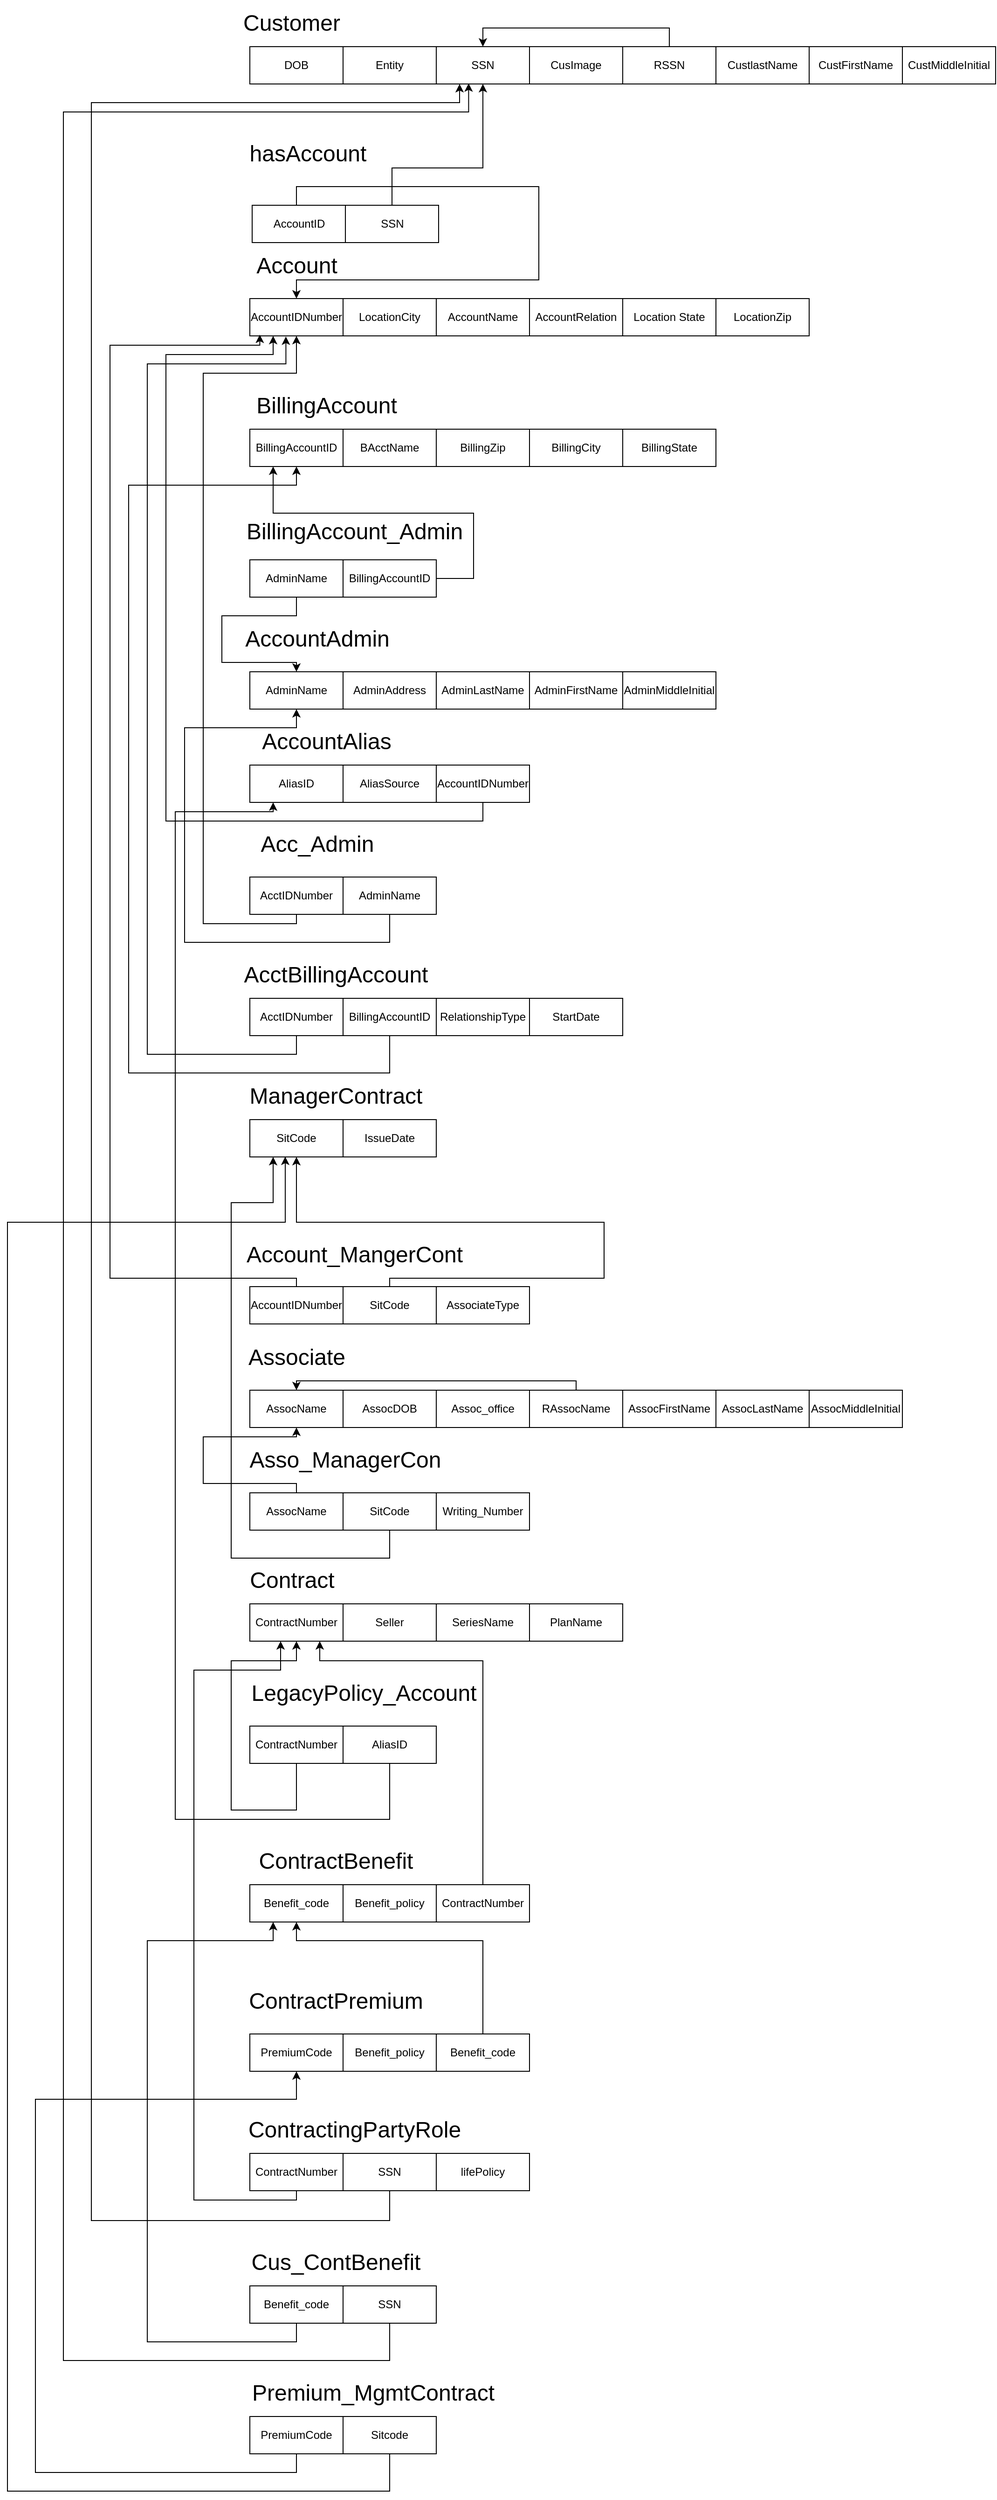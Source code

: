 <mxfile version="22.0.3" type="device">
  <diagram name="第 1 页" id="j1uCAWgU_qZbSqcO1avt">
    <mxGraphModel dx="2288" dy="823" grid="1" gridSize="10" guides="1" tooltips="1" connect="1" arrows="1" fold="1" page="1" pageScale="1" pageWidth="827" pageHeight="1169" math="0" shadow="0">
      <root>
        <mxCell id="0" />
        <mxCell id="1" parent="0" />
        <mxCell id="qZzi_SCzW3qL0KnUVAnv-3" value="DOB" style="whiteSpace=wrap;html=1;align=center;" parent="1" vertex="1">
          <mxGeometry x="70" y="90" width="100" height="40" as="geometry" />
        </mxCell>
        <mxCell id="qZzi_SCzW3qL0KnUVAnv-4" value="Entity" style="whiteSpace=wrap;html=1;align=center;" parent="1" vertex="1">
          <mxGeometry x="170" y="90" width="100" height="40" as="geometry" />
        </mxCell>
        <mxCell id="qZzi_SCzW3qL0KnUVAnv-6" value="SSN" style="whiteSpace=wrap;html=1;align=center;" parent="1" vertex="1">
          <mxGeometry x="270" y="90" width="100" height="40" as="geometry" />
        </mxCell>
        <mxCell id="qZzi_SCzW3qL0KnUVAnv-7" value="CusImage" style="whiteSpace=wrap;html=1;align=center;" parent="1" vertex="1">
          <mxGeometry x="370" y="90" width="100" height="40" as="geometry" />
        </mxCell>
        <mxCell id="qZzi_SCzW3qL0KnUVAnv-16" style="edgeStyle=orthogonalEdgeStyle;rounded=0;orthogonalLoop=1;jettySize=auto;html=1;exitX=0.5;exitY=0;exitDx=0;exitDy=0;entryX=0.5;entryY=0;entryDx=0;entryDy=0;" parent="1" source="qZzi_SCzW3qL0KnUVAnv-8" target="qZzi_SCzW3qL0KnUVAnv-6" edge="1">
          <mxGeometry relative="1" as="geometry" />
        </mxCell>
        <mxCell id="qZzi_SCzW3qL0KnUVAnv-8" value="RSSN" style="whiteSpace=wrap;html=1;align=center;" parent="1" vertex="1">
          <mxGeometry x="470" y="90" width="100" height="40" as="geometry" />
        </mxCell>
        <mxCell id="qZzi_SCzW3qL0KnUVAnv-9" value="AccountIDNumber" style="whiteSpace=wrap;html=1;align=center;" parent="1" vertex="1">
          <mxGeometry x="70" y="360" width="100" height="40" as="geometry" />
        </mxCell>
        <mxCell id="qZzi_SCzW3qL0KnUVAnv-11" value="LocationCity" style="whiteSpace=wrap;html=1;align=center;" parent="1" vertex="1">
          <mxGeometry x="170" y="360" width="100" height="40" as="geometry" />
        </mxCell>
        <mxCell id="qZzi_SCzW3qL0KnUVAnv-12" value="AccountName" style="whiteSpace=wrap;html=1;align=center;" parent="1" vertex="1">
          <mxGeometry x="270" y="360" width="100" height="40" as="geometry" />
        </mxCell>
        <mxCell id="qZzi_SCzW3qL0KnUVAnv-13" value="AccountRelation" style="whiteSpace=wrap;html=1;align=center;" parent="1" vertex="1">
          <mxGeometry x="370" y="360" width="100" height="40" as="geometry" />
        </mxCell>
        <mxCell id="qZzi_SCzW3qL0KnUVAnv-17" style="edgeStyle=orthogonalEdgeStyle;rounded=0;orthogonalLoop=1;jettySize=auto;html=1;exitX=0.5;exitY=0;exitDx=0;exitDy=0;entryX=0.5;entryY=0;entryDx=0;entryDy=0;" parent="1" source="qZzi_SCzW3qL0KnUVAnv-14" target="qZzi_SCzW3qL0KnUVAnv-9" edge="1">
          <mxGeometry relative="1" as="geometry">
            <Array as="points">
              <mxPoint x="120" y="260" />
              <mxPoint x="120" y="240" />
              <mxPoint x="380" y="240" />
              <mxPoint x="380" y="340" />
              <mxPoint x="120" y="340" />
            </Array>
          </mxGeometry>
        </mxCell>
        <mxCell id="qZzi_SCzW3qL0KnUVAnv-14" value="AccountID" style="whiteSpace=wrap;html=1;align=center;" parent="1" vertex="1">
          <mxGeometry x="72.5" y="260" width="100" height="40" as="geometry" />
        </mxCell>
        <mxCell id="qZzi_SCzW3qL0KnUVAnv-18" style="edgeStyle=orthogonalEdgeStyle;rounded=0;orthogonalLoop=1;jettySize=auto;html=1;exitX=0.5;exitY=0;exitDx=0;exitDy=0;entryX=0.5;entryY=1;entryDx=0;entryDy=0;" parent="1" source="qZzi_SCzW3qL0KnUVAnv-15" target="qZzi_SCzW3qL0KnUVAnv-6" edge="1">
          <mxGeometry relative="1" as="geometry">
            <Array as="points">
              <mxPoint x="223" y="220" />
              <mxPoint x="320" y="220" />
            </Array>
          </mxGeometry>
        </mxCell>
        <mxCell id="qZzi_SCzW3qL0KnUVAnv-15" value="SSN" style="whiteSpace=wrap;html=1;align=center;" parent="1" vertex="1">
          <mxGeometry x="172.5" y="260" width="100" height="40" as="geometry" />
        </mxCell>
        <mxCell id="qZzi_SCzW3qL0KnUVAnv-19" value="BillingAccountID" style="whiteSpace=wrap;html=1;align=center;" parent="1" vertex="1">
          <mxGeometry x="70" y="500" width="100" height="40" as="geometry" />
        </mxCell>
        <mxCell id="qZzi_SCzW3qL0KnUVAnv-20" value="BAcctName" style="whiteSpace=wrap;html=1;align=center;" parent="1" vertex="1">
          <mxGeometry x="170" y="500" width="100" height="40" as="geometry" />
        </mxCell>
        <mxCell id="qZzi_SCzW3qL0KnUVAnv-21" value="BillingZip" style="whiteSpace=wrap;html=1;align=center;" parent="1" vertex="1">
          <mxGeometry x="270" y="500" width="100" height="40" as="geometry" />
        </mxCell>
        <mxCell id="qZzi_SCzW3qL0KnUVAnv-22" value="AdminName" style="whiteSpace=wrap;html=1;align=center;" parent="1" vertex="1">
          <mxGeometry x="70" y="760" width="100" height="40" as="geometry" />
        </mxCell>
        <mxCell id="qZzi_SCzW3qL0KnUVAnv-23" value="AdminAddress" style="whiteSpace=wrap;html=1;align=center;" parent="1" vertex="1">
          <mxGeometry x="170" y="760" width="100" height="40" as="geometry" />
        </mxCell>
        <mxCell id="qZzi_SCzW3qL0KnUVAnv-24" value="AliasID" style="whiteSpace=wrap;html=1;align=center;" parent="1" vertex="1">
          <mxGeometry x="70" y="860" width="100" height="40" as="geometry" />
        </mxCell>
        <mxCell id="qZzi_SCzW3qL0KnUVAnv-25" value="AliasSource" style="whiteSpace=wrap;html=1;align=center;" parent="1" vertex="1">
          <mxGeometry x="170" y="860" width="100" height="40" as="geometry" />
        </mxCell>
        <mxCell id="qZzi_SCzW3qL0KnUVAnv-28" style="edgeStyle=orthogonalEdgeStyle;rounded=0;orthogonalLoop=1;jettySize=auto;html=1;exitX=0.5;exitY=1;exitDx=0;exitDy=0;entryX=0.5;entryY=1;entryDx=0;entryDy=0;" parent="1" source="qZzi_SCzW3qL0KnUVAnv-26" target="qZzi_SCzW3qL0KnUVAnv-9" edge="1">
          <mxGeometry relative="1" as="geometry">
            <Array as="points">
              <mxPoint x="120" y="1030" />
              <mxPoint x="20" y="1030" />
              <mxPoint x="20" y="440" />
              <mxPoint x="120" y="440" />
            </Array>
          </mxGeometry>
        </mxCell>
        <mxCell id="qZzi_SCzW3qL0KnUVAnv-26" value="AcctIDNumber" style="whiteSpace=wrap;html=1;align=center;" parent="1" vertex="1">
          <mxGeometry x="70" y="980" width="100" height="40" as="geometry" />
        </mxCell>
        <mxCell id="qZzi_SCzW3qL0KnUVAnv-29" style="edgeStyle=orthogonalEdgeStyle;rounded=0;orthogonalLoop=1;jettySize=auto;html=1;exitX=0.5;exitY=1;exitDx=0;exitDy=0;entryX=0.5;entryY=1;entryDx=0;entryDy=0;" parent="1" source="qZzi_SCzW3qL0KnUVAnv-27" target="qZzi_SCzW3qL0KnUVAnv-22" edge="1">
          <mxGeometry relative="1" as="geometry">
            <Array as="points">
              <mxPoint x="220" y="1050" />
              <mxPoint y="1050" />
              <mxPoint y="820" />
              <mxPoint x="120" y="820" />
            </Array>
          </mxGeometry>
        </mxCell>
        <mxCell id="qZzi_SCzW3qL0KnUVAnv-27" value="AdminName" style="whiteSpace=wrap;html=1;align=center;" parent="1" vertex="1">
          <mxGeometry x="170" y="980" width="100" height="40" as="geometry" />
        </mxCell>
        <mxCell id="qZzi_SCzW3qL0KnUVAnv-31" style="edgeStyle=orthogonalEdgeStyle;rounded=0;orthogonalLoop=1;jettySize=auto;html=1;exitX=0.5;exitY=1;exitDx=0;exitDy=0;entryX=0.25;entryY=1;entryDx=0;entryDy=0;" parent="1" source="qZzi_SCzW3qL0KnUVAnv-30" target="qZzi_SCzW3qL0KnUVAnv-9" edge="1">
          <mxGeometry relative="1" as="geometry">
            <mxPoint x="205" y="820" as="sourcePoint" />
            <mxPoint x="-20" y="400" as="targetPoint" />
            <Array as="points">
              <mxPoint x="320" y="920" />
              <mxPoint x="-20" y="920" />
              <mxPoint x="-20" y="420" />
              <mxPoint x="95" y="420" />
            </Array>
          </mxGeometry>
        </mxCell>
        <mxCell id="qZzi_SCzW3qL0KnUVAnv-30" value="AccountIDNumber" style="whiteSpace=wrap;html=1;align=center;" parent="1" vertex="1">
          <mxGeometry x="270" y="860" width="100" height="40" as="geometry" />
        </mxCell>
        <mxCell id="qZzi_SCzW3qL0KnUVAnv-32" value="AcctIDNumber" style="whiteSpace=wrap;html=1;align=center;" parent="1" vertex="1">
          <mxGeometry x="70" y="1110" width="100" height="40" as="geometry" />
        </mxCell>
        <mxCell id="qZzi_SCzW3qL0KnUVAnv-35" style="edgeStyle=orthogonalEdgeStyle;rounded=0;orthogonalLoop=1;jettySize=auto;html=1;exitX=0.5;exitY=1;exitDx=0;exitDy=0;entryX=0.5;entryY=1;entryDx=0;entryDy=0;" parent="1" source="qZzi_SCzW3qL0KnUVAnv-33" target="qZzi_SCzW3qL0KnUVAnv-19" edge="1">
          <mxGeometry relative="1" as="geometry">
            <Array as="points">
              <mxPoint x="220" y="1190" />
              <mxPoint x="-60" y="1190" />
              <mxPoint x="-60" y="560" />
              <mxPoint x="120" y="560" />
            </Array>
          </mxGeometry>
        </mxCell>
        <mxCell id="qZzi_SCzW3qL0KnUVAnv-33" value="BillingAccountID" style="whiteSpace=wrap;html=1;align=center;" parent="1" vertex="1">
          <mxGeometry x="170" y="1110" width="100" height="40" as="geometry" />
        </mxCell>
        <mxCell id="qZzi_SCzW3qL0KnUVAnv-34" style="edgeStyle=orthogonalEdgeStyle;rounded=0;orthogonalLoop=1;jettySize=auto;html=1;exitX=0.5;exitY=1;exitDx=0;exitDy=0;entryX=0.387;entryY=1.017;entryDx=0;entryDy=0;entryPerimeter=0;" parent="1" source="qZzi_SCzW3qL0KnUVAnv-32" target="qZzi_SCzW3qL0KnUVAnv-9" edge="1">
          <mxGeometry relative="1" as="geometry">
            <Array as="points">
              <mxPoint x="120" y="1170" />
              <mxPoint x="-40" y="1170" />
              <mxPoint x="-40" y="430" />
              <mxPoint x="109" y="430" />
            </Array>
          </mxGeometry>
        </mxCell>
        <mxCell id="qZzi_SCzW3qL0KnUVAnv-36" value="SitCode" style="whiteSpace=wrap;html=1;align=center;" parent="1" vertex="1">
          <mxGeometry x="70" y="1240" width="100" height="40" as="geometry" />
        </mxCell>
        <mxCell id="qZzi_SCzW3qL0KnUVAnv-37" value="IssueDate" style="whiteSpace=wrap;html=1;align=center;" parent="1" vertex="1">
          <mxGeometry x="170" y="1240" width="100" height="40" as="geometry" />
        </mxCell>
        <mxCell id="qZzi_SCzW3qL0KnUVAnv-38" value="RelationshipType" style="whiteSpace=wrap;html=1;align=center;" parent="1" vertex="1">
          <mxGeometry x="270" y="1110" width="100" height="40" as="geometry" />
        </mxCell>
        <mxCell id="qZzi_SCzW3qL0KnUVAnv-39" value="StartDate" style="whiteSpace=wrap;html=1;align=center;" parent="1" vertex="1">
          <mxGeometry x="370" y="1110" width="100" height="40" as="geometry" />
        </mxCell>
        <mxCell id="qZzi_SCzW3qL0KnUVAnv-40" value="AccountIDNumber" style="whiteSpace=wrap;html=1;align=center;" parent="1" vertex="1">
          <mxGeometry x="70" y="1419" width="100" height="40" as="geometry" />
        </mxCell>
        <mxCell id="qZzi_SCzW3qL0KnUVAnv-42" style="edgeStyle=orthogonalEdgeStyle;rounded=0;orthogonalLoop=1;jettySize=auto;html=1;exitX=0.5;exitY=0;exitDx=0;exitDy=0;entryX=0.5;entryY=1;entryDx=0;entryDy=0;" parent="1" source="qZzi_SCzW3qL0KnUVAnv-41" target="qZzi_SCzW3qL0KnUVAnv-36" edge="1">
          <mxGeometry relative="1" as="geometry">
            <Array as="points">
              <mxPoint x="220" y="1410" />
              <mxPoint x="450" y="1410" />
              <mxPoint x="450" y="1350" />
              <mxPoint x="120" y="1350" />
            </Array>
          </mxGeometry>
        </mxCell>
        <mxCell id="qZzi_SCzW3qL0KnUVAnv-41" value="SitCode" style="whiteSpace=wrap;html=1;align=center;" parent="1" vertex="1">
          <mxGeometry x="170" y="1419" width="100" height="40" as="geometry" />
        </mxCell>
        <mxCell id="qZzi_SCzW3qL0KnUVAnv-45" style="edgeStyle=orthogonalEdgeStyle;rounded=0;orthogonalLoop=1;jettySize=auto;html=1;exitX=0.5;exitY=0;exitDx=0;exitDy=0;entryX=0.107;entryY=0.967;entryDx=0;entryDy=0;entryPerimeter=0;" parent="1" source="qZzi_SCzW3qL0KnUVAnv-40" target="qZzi_SCzW3qL0KnUVAnv-9" edge="1">
          <mxGeometry relative="1" as="geometry">
            <Array as="points">
              <mxPoint x="120" y="1410" />
              <mxPoint x="-80" y="1410" />
              <mxPoint x="-80" y="410" />
              <mxPoint x="81" y="410" />
            </Array>
          </mxGeometry>
        </mxCell>
        <mxCell id="qZzi_SCzW3qL0KnUVAnv-46" value="AssociateType" style="whiteSpace=wrap;html=1;align=center;" parent="1" vertex="1">
          <mxGeometry x="270" y="1419" width="100" height="40" as="geometry" />
        </mxCell>
        <mxCell id="qZzi_SCzW3qL0KnUVAnv-47" value="AssocName" style="whiteSpace=wrap;html=1;align=center;" parent="1" vertex="1">
          <mxGeometry x="70" y="1530" width="100" height="40" as="geometry" />
        </mxCell>
        <mxCell id="qZzi_SCzW3qL0KnUVAnv-48" value="AssocDOB" style="whiteSpace=wrap;html=1;align=center;" parent="1" vertex="1">
          <mxGeometry x="170" y="1530" width="100" height="40" as="geometry" />
        </mxCell>
        <mxCell id="qZzi_SCzW3qL0KnUVAnv-49" value="Assoc_office" style="whiteSpace=wrap;html=1;align=center;" parent="1" vertex="1">
          <mxGeometry x="270" y="1530" width="100" height="40" as="geometry" />
        </mxCell>
        <mxCell id="qZzi_SCzW3qL0KnUVAnv-51" style="edgeStyle=orthogonalEdgeStyle;rounded=0;orthogonalLoop=1;jettySize=auto;html=1;exitX=0.5;exitY=0;exitDx=0;exitDy=0;entryX=0.5;entryY=0;entryDx=0;entryDy=0;" parent="1" source="qZzi_SCzW3qL0KnUVAnv-50" target="qZzi_SCzW3qL0KnUVAnv-47" edge="1">
          <mxGeometry relative="1" as="geometry">
            <Array as="points">
              <mxPoint x="420" y="1520" />
              <mxPoint x="120" y="1520" />
            </Array>
          </mxGeometry>
        </mxCell>
        <mxCell id="qZzi_SCzW3qL0KnUVAnv-50" value="RAssocName" style="whiteSpace=wrap;html=1;align=center;" parent="1" vertex="1">
          <mxGeometry x="370" y="1530" width="100" height="40" as="geometry" />
        </mxCell>
        <mxCell id="qZzi_SCzW3qL0KnUVAnv-53" style="edgeStyle=orthogonalEdgeStyle;rounded=0;orthogonalLoop=1;jettySize=auto;html=1;exitX=0.5;exitY=0;exitDx=0;exitDy=0;entryX=0.5;entryY=1;entryDx=0;entryDy=0;" parent="1" source="qZzi_SCzW3qL0KnUVAnv-52" target="qZzi_SCzW3qL0KnUVAnv-47" edge="1">
          <mxGeometry relative="1" as="geometry">
            <Array as="points">
              <mxPoint x="120" y="1630" />
              <mxPoint x="20" y="1630" />
              <mxPoint x="20" y="1580" />
              <mxPoint x="120" y="1580" />
            </Array>
          </mxGeometry>
        </mxCell>
        <mxCell id="qZzi_SCzW3qL0KnUVAnv-52" value="AssocName" style="whiteSpace=wrap;html=1;align=center;" parent="1" vertex="1">
          <mxGeometry x="70" y="1640" width="100" height="40" as="geometry" />
        </mxCell>
        <mxCell id="qZzi_SCzW3qL0KnUVAnv-56" style="edgeStyle=orthogonalEdgeStyle;rounded=0;orthogonalLoop=1;jettySize=auto;html=1;exitX=0.5;exitY=1;exitDx=0;exitDy=0;entryX=0.25;entryY=1;entryDx=0;entryDy=0;" parent="1" source="qZzi_SCzW3qL0KnUVAnv-54" target="qZzi_SCzW3qL0KnUVAnv-36" edge="1">
          <mxGeometry relative="1" as="geometry">
            <Array as="points">
              <mxPoint x="220" y="1710" />
              <mxPoint x="50" y="1710" />
              <mxPoint x="50" y="1329" />
              <mxPoint x="95" y="1329" />
            </Array>
          </mxGeometry>
        </mxCell>
        <mxCell id="qZzi_SCzW3qL0KnUVAnv-54" value="SitCode" style="whiteSpace=wrap;html=1;align=center;" parent="1" vertex="1">
          <mxGeometry x="170" y="1640" width="100" height="40" as="geometry" />
        </mxCell>
        <mxCell id="qZzi_SCzW3qL0KnUVAnv-55" value="Writing_Number" style="whiteSpace=wrap;html=1;align=center;" parent="1" vertex="1">
          <mxGeometry x="270" y="1640" width="100" height="40" as="geometry" />
        </mxCell>
        <mxCell id="qZzi_SCzW3qL0KnUVAnv-60" style="edgeStyle=orthogonalEdgeStyle;rounded=0;orthogonalLoop=1;jettySize=auto;html=1;exitX=0.5;exitY=1;exitDx=0;exitDy=0;entryX=0.5;entryY=0;entryDx=0;entryDy=0;" parent="1" source="qZzi_SCzW3qL0KnUVAnv-57" target="qZzi_SCzW3qL0KnUVAnv-22" edge="1">
          <mxGeometry relative="1" as="geometry">
            <Array as="points">
              <mxPoint x="120" y="700" />
              <mxPoint x="40" y="700" />
              <mxPoint x="40" y="750" />
              <mxPoint x="120" y="750" />
            </Array>
          </mxGeometry>
        </mxCell>
        <mxCell id="qZzi_SCzW3qL0KnUVAnv-57" value="AdminName" style="whiteSpace=wrap;html=1;align=center;" parent="1" vertex="1">
          <mxGeometry x="70" y="640" width="100" height="40" as="geometry" />
        </mxCell>
        <mxCell id="qZzi_SCzW3qL0KnUVAnv-59" style="edgeStyle=orthogonalEdgeStyle;rounded=0;orthogonalLoop=1;jettySize=auto;html=1;exitX=1;exitY=0.5;exitDx=0;exitDy=0;entryX=0.25;entryY=1;entryDx=0;entryDy=0;" parent="1" source="qZzi_SCzW3qL0KnUVAnv-58" target="qZzi_SCzW3qL0KnUVAnv-19" edge="1">
          <mxGeometry relative="1" as="geometry">
            <Array as="points">
              <mxPoint x="310" y="660" />
              <mxPoint x="310" y="590" />
              <mxPoint x="95" y="590" />
            </Array>
          </mxGeometry>
        </mxCell>
        <mxCell id="qZzi_SCzW3qL0KnUVAnv-58" value="BillingAccountID" style="whiteSpace=wrap;html=1;align=center;" parent="1" vertex="1">
          <mxGeometry x="170" y="640" width="100" height="40" as="geometry" />
        </mxCell>
        <mxCell id="qZzi_SCzW3qL0KnUVAnv-61" value="ContractNumber" style="whiteSpace=wrap;html=1;align=center;" parent="1" vertex="1">
          <mxGeometry x="70" y="1759" width="100" height="40" as="geometry" />
        </mxCell>
        <mxCell id="qZzi_SCzW3qL0KnUVAnv-62" value="Seller" style="whiteSpace=wrap;html=1;align=center;" parent="1" vertex="1">
          <mxGeometry x="170" y="1759" width="100" height="40" as="geometry" />
        </mxCell>
        <mxCell id="qZzi_SCzW3qL0KnUVAnv-63" value="SeriesName" style="whiteSpace=wrap;html=1;align=center;" parent="1" vertex="1">
          <mxGeometry x="270" y="1759" width="100" height="40" as="geometry" />
        </mxCell>
        <mxCell id="qZzi_SCzW3qL0KnUVAnv-64" value="PlanName" style="whiteSpace=wrap;html=1;align=center;" parent="1" vertex="1">
          <mxGeometry x="370" y="1759" width="100" height="40" as="geometry" />
        </mxCell>
        <mxCell id="qZzi_SCzW3qL0KnUVAnv-67" style="edgeStyle=orthogonalEdgeStyle;rounded=0;orthogonalLoop=1;jettySize=auto;html=1;exitX=0.5;exitY=1;exitDx=0;exitDy=0;entryX=0.5;entryY=1;entryDx=0;entryDy=0;" parent="1" source="qZzi_SCzW3qL0KnUVAnv-65" target="qZzi_SCzW3qL0KnUVAnv-61" edge="1">
          <mxGeometry relative="1" as="geometry">
            <Array as="points">
              <mxPoint x="120" y="1980" />
              <mxPoint x="50" y="1980" />
              <mxPoint x="50" y="1820" />
              <mxPoint x="120" y="1820" />
            </Array>
          </mxGeometry>
        </mxCell>
        <mxCell id="qZzi_SCzW3qL0KnUVAnv-65" value="ContractNumber" style="whiteSpace=wrap;html=1;align=center;" parent="1" vertex="1">
          <mxGeometry x="70" y="1890" width="100" height="40" as="geometry" />
        </mxCell>
        <mxCell id="qZzi_SCzW3qL0KnUVAnv-68" style="edgeStyle=orthogonalEdgeStyle;rounded=0;orthogonalLoop=1;jettySize=auto;html=1;exitX=0.5;exitY=1;exitDx=0;exitDy=0;entryX=0.25;entryY=1;entryDx=0;entryDy=0;" parent="1" source="qZzi_SCzW3qL0KnUVAnv-66" target="qZzi_SCzW3qL0KnUVAnv-24" edge="1">
          <mxGeometry relative="1" as="geometry">
            <Array as="points">
              <mxPoint x="220" y="1990" />
              <mxPoint x="-10" y="1990" />
              <mxPoint x="-10" y="910" />
              <mxPoint x="95" y="910" />
            </Array>
          </mxGeometry>
        </mxCell>
        <mxCell id="qZzi_SCzW3qL0KnUVAnv-66" value="AliasID" style="whiteSpace=wrap;html=1;align=center;" parent="1" vertex="1">
          <mxGeometry x="170" y="1890" width="100" height="40" as="geometry" />
        </mxCell>
        <mxCell id="qZzi_SCzW3qL0KnUVAnv-69" value="Benefit_code" style="whiteSpace=wrap;html=1;align=center;" parent="1" vertex="1">
          <mxGeometry x="70" y="2060" width="100" height="40" as="geometry" />
        </mxCell>
        <mxCell id="qZzi_SCzW3qL0KnUVAnv-70" value="Benefit_policy" style="whiteSpace=wrap;html=1;align=center;" parent="1" vertex="1">
          <mxGeometry x="170" y="2060" width="100" height="40" as="geometry" />
        </mxCell>
        <mxCell id="qZzi_SCzW3qL0KnUVAnv-72" style="edgeStyle=orthogonalEdgeStyle;rounded=0;orthogonalLoop=1;jettySize=auto;html=1;exitX=0.5;exitY=0;exitDx=0;exitDy=0;entryX=0.75;entryY=1;entryDx=0;entryDy=0;" parent="1" source="qZzi_SCzW3qL0KnUVAnv-71" target="qZzi_SCzW3qL0KnUVAnv-61" edge="1">
          <mxGeometry relative="1" as="geometry">
            <Array as="points">
              <mxPoint x="320" y="1820" />
              <mxPoint x="145" y="1820" />
            </Array>
          </mxGeometry>
        </mxCell>
        <mxCell id="qZzi_SCzW3qL0KnUVAnv-71" value="ContractNumber" style="whiteSpace=wrap;html=1;align=center;" parent="1" vertex="1">
          <mxGeometry x="270" y="2060" width="100" height="40" as="geometry" />
        </mxCell>
        <mxCell id="qZzi_SCzW3qL0KnUVAnv-73" value="PremiumCode" style="whiteSpace=wrap;html=1;align=center;" parent="1" vertex="1">
          <mxGeometry x="70" y="2220" width="100" height="40" as="geometry" />
        </mxCell>
        <mxCell id="qZzi_SCzW3qL0KnUVAnv-74" value="Benefit_policy" style="whiteSpace=wrap;html=1;align=center;" parent="1" vertex="1">
          <mxGeometry x="170" y="2220" width="100" height="40" as="geometry" />
        </mxCell>
        <mxCell id="qZzi_SCzW3qL0KnUVAnv-76" style="edgeStyle=orthogonalEdgeStyle;rounded=0;orthogonalLoop=1;jettySize=auto;html=1;exitX=0.5;exitY=0;exitDx=0;exitDy=0;entryX=0.5;entryY=1;entryDx=0;entryDy=0;" parent="1" source="qZzi_SCzW3qL0KnUVAnv-75" target="qZzi_SCzW3qL0KnUVAnv-69" edge="1">
          <mxGeometry relative="1" as="geometry">
            <Array as="points">
              <mxPoint x="320" y="2120" />
              <mxPoint x="120" y="2120" />
            </Array>
          </mxGeometry>
        </mxCell>
        <mxCell id="qZzi_SCzW3qL0KnUVAnv-75" value="Benefit_code" style="whiteSpace=wrap;html=1;align=center;" parent="1" vertex="1">
          <mxGeometry x="270" y="2220" width="100" height="40" as="geometry" />
        </mxCell>
        <mxCell id="qZzi_SCzW3qL0KnUVAnv-80" style="edgeStyle=orthogonalEdgeStyle;rounded=0;orthogonalLoop=1;jettySize=auto;html=1;exitX=0.5;exitY=1;exitDx=0;exitDy=0;" parent="1" source="qZzi_SCzW3qL0KnUVAnv-77" target="qZzi_SCzW3qL0KnUVAnv-61" edge="1">
          <mxGeometry relative="1" as="geometry">
            <mxPoint x="145" y="1930" as="targetPoint" />
            <Array as="points">
              <mxPoint x="120" y="2398" />
              <mxPoint x="10" y="2398" />
              <mxPoint x="10" y="1830" />
              <mxPoint x="103" y="1830" />
            </Array>
          </mxGeometry>
        </mxCell>
        <mxCell id="qZzi_SCzW3qL0KnUVAnv-77" value="ContractNumber" style="whiteSpace=wrap;html=1;align=center;" parent="1" vertex="1">
          <mxGeometry x="70" y="2348" width="100" height="40" as="geometry" />
        </mxCell>
        <mxCell id="qZzi_SCzW3qL0KnUVAnv-81" style="edgeStyle=orthogonalEdgeStyle;rounded=0;orthogonalLoop=1;jettySize=auto;html=1;exitX=0.5;exitY=1;exitDx=0;exitDy=0;entryX=0.25;entryY=1;entryDx=0;entryDy=0;" parent="1" source="qZzi_SCzW3qL0KnUVAnv-78" target="qZzi_SCzW3qL0KnUVAnv-6" edge="1">
          <mxGeometry relative="1" as="geometry">
            <Array as="points">
              <mxPoint x="220" y="2420" />
              <mxPoint x="-100" y="2420" />
              <mxPoint x="-100" y="150" />
              <mxPoint x="295" y="150" />
            </Array>
          </mxGeometry>
        </mxCell>
        <mxCell id="qZzi_SCzW3qL0KnUVAnv-78" value="SSN" style="whiteSpace=wrap;html=1;align=center;" parent="1" vertex="1">
          <mxGeometry x="170" y="2348" width="100" height="40" as="geometry" />
        </mxCell>
        <mxCell id="qZzi_SCzW3qL0KnUVAnv-79" value="lifePolicy" style="whiteSpace=wrap;html=1;align=center;" parent="1" vertex="1">
          <mxGeometry x="270" y="2348" width="100" height="40" as="geometry" />
        </mxCell>
        <mxCell id="qZzi_SCzW3qL0KnUVAnv-84" style="edgeStyle=orthogonalEdgeStyle;rounded=0;orthogonalLoop=1;jettySize=auto;html=1;exitX=0.5;exitY=1;exitDx=0;exitDy=0;entryX=0.25;entryY=1;entryDx=0;entryDy=0;" parent="1" source="qZzi_SCzW3qL0KnUVAnv-82" target="qZzi_SCzW3qL0KnUVAnv-69" edge="1">
          <mxGeometry relative="1" as="geometry">
            <Array as="points">
              <mxPoint x="120" y="2550" />
              <mxPoint x="-40" y="2550" />
              <mxPoint x="-40" y="2120" />
              <mxPoint x="95" y="2120" />
            </Array>
          </mxGeometry>
        </mxCell>
        <mxCell id="qZzi_SCzW3qL0KnUVAnv-82" value="Benefit_code" style="whiteSpace=wrap;html=1;align=center;" parent="1" vertex="1">
          <mxGeometry x="70" y="2490" width="100" height="40" as="geometry" />
        </mxCell>
        <mxCell id="qZzi_SCzW3qL0KnUVAnv-83" value="SSN" style="whiteSpace=wrap;html=1;align=center;" parent="1" vertex="1">
          <mxGeometry x="170" y="2490" width="100" height="40" as="geometry" />
        </mxCell>
        <mxCell id="qZzi_SCzW3qL0KnUVAnv-85" style="edgeStyle=orthogonalEdgeStyle;rounded=0;orthogonalLoop=1;jettySize=auto;html=1;exitX=0.5;exitY=1;exitDx=0;exitDy=0;entryX=0.347;entryY=0.983;entryDx=0;entryDy=0;entryPerimeter=0;" parent="1" source="qZzi_SCzW3qL0KnUVAnv-83" target="qZzi_SCzW3qL0KnUVAnv-6" edge="1">
          <mxGeometry relative="1" as="geometry">
            <Array as="points">
              <mxPoint x="220" y="2570" />
              <mxPoint x="-130" y="2570" />
              <mxPoint x="-130" y="160" />
              <mxPoint x="305" y="160" />
            </Array>
          </mxGeometry>
        </mxCell>
        <mxCell id="qZzi_SCzW3qL0KnUVAnv-89" style="edgeStyle=orthogonalEdgeStyle;rounded=0;orthogonalLoop=1;jettySize=auto;html=1;exitX=0.5;exitY=1;exitDx=0;exitDy=0;" parent="1" source="qZzi_SCzW3qL0KnUVAnv-86" target="qZzi_SCzW3qL0KnUVAnv-73" edge="1">
          <mxGeometry relative="1" as="geometry">
            <Array as="points">
              <mxPoint x="120" y="2690" />
              <mxPoint x="-160" y="2690" />
              <mxPoint x="-160" y="2290" />
              <mxPoint x="120" y="2290" />
            </Array>
          </mxGeometry>
        </mxCell>
        <mxCell id="qZzi_SCzW3qL0KnUVAnv-86" value="PremiumCode" style="whiteSpace=wrap;html=1;align=center;" parent="1" vertex="1">
          <mxGeometry x="70" y="2630" width="100" height="40" as="geometry" />
        </mxCell>
        <mxCell id="qZzi_SCzW3qL0KnUVAnv-87" value="Sitcode" style="whiteSpace=wrap;html=1;align=center;" parent="1" vertex="1">
          <mxGeometry x="170" y="2630" width="100" height="40" as="geometry" />
        </mxCell>
        <mxCell id="qZzi_SCzW3qL0KnUVAnv-90" style="edgeStyle=orthogonalEdgeStyle;rounded=0;orthogonalLoop=1;jettySize=auto;html=1;exitX=0.5;exitY=1;exitDx=0;exitDy=0;entryX=0.38;entryY=0.992;entryDx=0;entryDy=0;entryPerimeter=0;" parent="1" source="qZzi_SCzW3qL0KnUVAnv-87" target="qZzi_SCzW3qL0KnUVAnv-36" edge="1">
          <mxGeometry relative="1" as="geometry">
            <Array as="points">
              <mxPoint x="220" y="2710" />
              <mxPoint x="-190" y="2710" />
              <mxPoint x="-190" y="1350" />
              <mxPoint x="108" y="1350" />
            </Array>
          </mxGeometry>
        </mxCell>
        <mxCell id="qZzi_SCzW3qL0KnUVAnv-91" value="&lt;font style=&quot;font-size: 24px;&quot;&gt;Customer&lt;/font&gt;" style="text;html=1;strokeColor=none;fillColor=none;align=center;verticalAlign=middle;whiteSpace=wrap;rounded=0;" parent="1" vertex="1">
          <mxGeometry x="70" y="40" width="90" height="50" as="geometry" />
        </mxCell>
        <mxCell id="qZzi_SCzW3qL0KnUVAnv-92" value="&lt;span style=&quot;font-size: 24px;&quot;&gt;hasAccount&lt;/span&gt;" style="text;html=1;strokeColor=none;fillColor=none;align=center;verticalAlign=middle;whiteSpace=wrap;rounded=0;" parent="1" vertex="1">
          <mxGeometry x="40" y="180" width="185" height="50" as="geometry" />
        </mxCell>
        <mxCell id="qZzi_SCzW3qL0KnUVAnv-94" value="&lt;span style=&quot;font-size: 24px;&quot;&gt;Account&lt;/span&gt;" style="text;html=1;strokeColor=none;fillColor=none;align=center;verticalAlign=middle;whiteSpace=wrap;rounded=0;" parent="1" vertex="1">
          <mxGeometry x="27.5" y="300" width="185" height="50" as="geometry" />
        </mxCell>
        <mxCell id="qZzi_SCzW3qL0KnUVAnv-95" value="&lt;span style=&quot;font-size: 24px;&quot;&gt;BillingAccount&lt;/span&gt;" style="text;html=1;strokeColor=none;fillColor=none;align=center;verticalAlign=middle;whiteSpace=wrap;rounded=0;" parent="1" vertex="1">
          <mxGeometry x="60" y="450" width="185" height="50" as="geometry" />
        </mxCell>
        <mxCell id="qZzi_SCzW3qL0KnUVAnv-96" value="&lt;span style=&quot;font-size: 24px;&quot;&gt;AccountAdmin&lt;/span&gt;" style="text;html=1;strokeColor=none;fillColor=none;align=center;verticalAlign=middle;whiteSpace=wrap;rounded=0;" parent="1" vertex="1">
          <mxGeometry x="50" y="700" width="185" height="50" as="geometry" />
        </mxCell>
        <mxCell id="qZzi_SCzW3qL0KnUVAnv-97" value="&lt;span style=&quot;font-size: 24px;&quot;&gt;BillingAccount_Admin&lt;/span&gt;" style="text;html=1;strokeColor=none;fillColor=none;align=center;verticalAlign=middle;whiteSpace=wrap;rounded=0;" parent="1" vertex="1">
          <mxGeometry x="90" y="585" width="185" height="50" as="geometry" />
        </mxCell>
        <mxCell id="qZzi_SCzW3qL0KnUVAnv-101" value="&lt;span style=&quot;font-size: 24px;&quot;&gt;AccountAlias&lt;/span&gt;" style="text;html=1;strokeColor=none;fillColor=none;align=center;verticalAlign=middle;whiteSpace=wrap;rounded=0;" parent="1" vertex="1">
          <mxGeometry x="60" y="810" width="185" height="50" as="geometry" />
        </mxCell>
        <mxCell id="qZzi_SCzW3qL0KnUVAnv-102" value="&lt;span style=&quot;font-size: 24px;&quot;&gt;Acc_Admin&lt;/span&gt;" style="text;html=1;strokeColor=none;fillColor=none;align=center;verticalAlign=middle;whiteSpace=wrap;rounded=0;" parent="1" vertex="1">
          <mxGeometry x="50" y="920" width="185" height="50" as="geometry" />
        </mxCell>
        <mxCell id="qZzi_SCzW3qL0KnUVAnv-103" value="&lt;span style=&quot;font-size: 24px;&quot;&gt;AcctBillingAccount&lt;/span&gt;" style="text;html=1;strokeColor=none;fillColor=none;align=center;verticalAlign=middle;whiteSpace=wrap;rounded=0;" parent="1" vertex="1">
          <mxGeometry x="70" y="1060" width="185" height="50" as="geometry" />
        </mxCell>
        <mxCell id="qZzi_SCzW3qL0KnUVAnv-104" value="&lt;span style=&quot;font-size: 24px;&quot;&gt;ManagerContract&lt;/span&gt;" style="text;html=1;strokeColor=none;fillColor=none;align=center;verticalAlign=middle;whiteSpace=wrap;rounded=0;" parent="1" vertex="1">
          <mxGeometry x="70" y="1190" width="185" height="50" as="geometry" />
        </mxCell>
        <mxCell id="qZzi_SCzW3qL0KnUVAnv-105" value="&lt;span style=&quot;font-size: 24px;&quot;&gt;Account_MangerCont&lt;/span&gt;" style="text;html=1;strokeColor=none;fillColor=none;align=center;verticalAlign=middle;whiteSpace=wrap;rounded=0;" parent="1" vertex="1">
          <mxGeometry x="90" y="1360" width="185" height="50" as="geometry" />
        </mxCell>
        <mxCell id="qZzi_SCzW3qL0KnUVAnv-106" value="&lt;span style=&quot;font-size: 24px;&quot;&gt;Associate&lt;/span&gt;" style="text;html=1;strokeColor=none;fillColor=none;align=center;verticalAlign=middle;whiteSpace=wrap;rounded=0;" parent="1" vertex="1">
          <mxGeometry x="27.5" y="1470" width="185" height="50" as="geometry" />
        </mxCell>
        <mxCell id="qZzi_SCzW3qL0KnUVAnv-109" value="&lt;span style=&quot;font-size: 24px;&quot;&gt;Asso_ManagerCon&lt;/span&gt;" style="text;html=1;strokeColor=none;fillColor=none;align=center;verticalAlign=middle;whiteSpace=wrap;rounded=0;" parent="1" vertex="1">
          <mxGeometry x="80" y="1580" width="185" height="50" as="geometry" />
        </mxCell>
        <mxCell id="qZzi_SCzW3qL0KnUVAnv-110" value="&lt;span style=&quot;font-size: 24px;&quot;&gt;Contract&lt;/span&gt;" style="text;html=1;strokeColor=none;fillColor=none;align=center;verticalAlign=middle;whiteSpace=wrap;rounded=0;" parent="1" vertex="1">
          <mxGeometry x="22.5" y="1709" width="185" height="50" as="geometry" />
        </mxCell>
        <mxCell id="qZzi_SCzW3qL0KnUVAnv-111" value="&lt;span style=&quot;font-size: 24px;&quot;&gt;LegacyPolicy_Account&lt;/span&gt;" style="text;html=1;strokeColor=none;fillColor=none;align=center;verticalAlign=middle;whiteSpace=wrap;rounded=0;" parent="1" vertex="1">
          <mxGeometry x="100" y="1830" width="185" height="50" as="geometry" />
        </mxCell>
        <mxCell id="qZzi_SCzW3qL0KnUVAnv-112" value="&lt;span style=&quot;font-size: 24px;&quot;&gt;ContractBenefit&lt;/span&gt;" style="text;html=1;strokeColor=none;fillColor=none;align=center;verticalAlign=middle;whiteSpace=wrap;rounded=0;" parent="1" vertex="1">
          <mxGeometry x="70" y="2010" width="185" height="50" as="geometry" />
        </mxCell>
        <mxCell id="qZzi_SCzW3qL0KnUVAnv-113" value="&lt;span style=&quot;font-size: 24px;&quot;&gt;ContractPremium&lt;/span&gt;" style="text;html=1;strokeColor=none;fillColor=none;align=center;verticalAlign=middle;whiteSpace=wrap;rounded=0;" parent="1" vertex="1">
          <mxGeometry x="70" y="2160" width="185" height="50" as="geometry" />
        </mxCell>
        <mxCell id="qZzi_SCzW3qL0KnUVAnv-114" value="&lt;span style=&quot;font-size: 24px;&quot;&gt;ContractingPartyRole&lt;/span&gt;" style="text;html=1;strokeColor=none;fillColor=none;align=center;verticalAlign=middle;whiteSpace=wrap;rounded=0;" parent="1" vertex="1">
          <mxGeometry x="90" y="2298" width="185" height="50" as="geometry" />
        </mxCell>
        <mxCell id="qZzi_SCzW3qL0KnUVAnv-115" value="&lt;span style=&quot;font-size: 24px;&quot;&gt;Premium_MgmtContract&lt;/span&gt;" style="text;html=1;strokeColor=none;fillColor=none;align=center;verticalAlign=middle;whiteSpace=wrap;rounded=0;" parent="1" vertex="1">
          <mxGeometry x="110" y="2580" width="185" height="50" as="geometry" />
        </mxCell>
        <mxCell id="qZzi_SCzW3qL0KnUVAnv-116" value="&lt;span style=&quot;font-size: 24px;&quot;&gt;Cus_ContBenefit&lt;/span&gt;" style="text;html=1;strokeColor=none;fillColor=none;align=center;verticalAlign=middle;whiteSpace=wrap;rounded=0;" parent="1" vertex="1">
          <mxGeometry x="70" y="2440" width="185" height="50" as="geometry" />
        </mxCell>
        <mxCell id="hkPzQXKPyZSz1aLBC89_-2" value="CustlastName" style="whiteSpace=wrap;html=1;align=center;" vertex="1" parent="1">
          <mxGeometry x="570" y="90" width="100" height="40" as="geometry" />
        </mxCell>
        <mxCell id="hkPzQXKPyZSz1aLBC89_-3" value="CustFirstName" style="whiteSpace=wrap;html=1;align=center;" vertex="1" parent="1">
          <mxGeometry x="670" y="90" width="100" height="40" as="geometry" />
        </mxCell>
        <mxCell id="hkPzQXKPyZSz1aLBC89_-4" value="CustMiddleInitial" style="whiteSpace=wrap;html=1;align=center;" vertex="1" parent="1">
          <mxGeometry x="770" y="90" width="100" height="40" as="geometry" />
        </mxCell>
        <mxCell id="hkPzQXKPyZSz1aLBC89_-5" value="Location State" style="whiteSpace=wrap;html=1;align=center;" vertex="1" parent="1">
          <mxGeometry x="470" y="360" width="100" height="40" as="geometry" />
        </mxCell>
        <mxCell id="hkPzQXKPyZSz1aLBC89_-6" value="LocationZip" style="whiteSpace=wrap;html=1;align=center;" vertex="1" parent="1">
          <mxGeometry x="570" y="360" width="100" height="40" as="geometry" />
        </mxCell>
        <mxCell id="hkPzQXKPyZSz1aLBC89_-7" value="AdminLastName" style="whiteSpace=wrap;html=1;align=center;" vertex="1" parent="1">
          <mxGeometry x="270" y="760" width="100" height="40" as="geometry" />
        </mxCell>
        <mxCell id="hkPzQXKPyZSz1aLBC89_-8" value="AdminFirstName" style="whiteSpace=wrap;html=1;align=center;" vertex="1" parent="1">
          <mxGeometry x="370" y="760" width="100" height="40" as="geometry" />
        </mxCell>
        <mxCell id="hkPzQXKPyZSz1aLBC89_-9" value="AdminMiddleInitial" style="whiteSpace=wrap;html=1;align=center;" vertex="1" parent="1">
          <mxGeometry x="470" y="760" width="100" height="40" as="geometry" />
        </mxCell>
        <mxCell id="hkPzQXKPyZSz1aLBC89_-10" value="BillingCity" style="whiteSpace=wrap;html=1;align=center;" vertex="1" parent="1">
          <mxGeometry x="370" y="500" width="100" height="40" as="geometry" />
        </mxCell>
        <mxCell id="hkPzQXKPyZSz1aLBC89_-11" value="BillingState" style="whiteSpace=wrap;html=1;align=center;" vertex="1" parent="1">
          <mxGeometry x="470" y="500" width="100" height="40" as="geometry" />
        </mxCell>
        <mxCell id="hkPzQXKPyZSz1aLBC89_-12" value="AssocFirstName" style="whiteSpace=wrap;html=1;align=center;" vertex="1" parent="1">
          <mxGeometry x="470" y="1530" width="100" height="40" as="geometry" />
        </mxCell>
        <mxCell id="hkPzQXKPyZSz1aLBC89_-14" value="AssocLastName" style="whiteSpace=wrap;html=1;align=center;" vertex="1" parent="1">
          <mxGeometry x="570" y="1530" width="100" height="40" as="geometry" />
        </mxCell>
        <mxCell id="hkPzQXKPyZSz1aLBC89_-15" value="AssocMiddleInitial" style="whiteSpace=wrap;html=1;align=center;" vertex="1" parent="1">
          <mxGeometry x="670" y="1530" width="100" height="40" as="geometry" />
        </mxCell>
      </root>
    </mxGraphModel>
  </diagram>
</mxfile>
